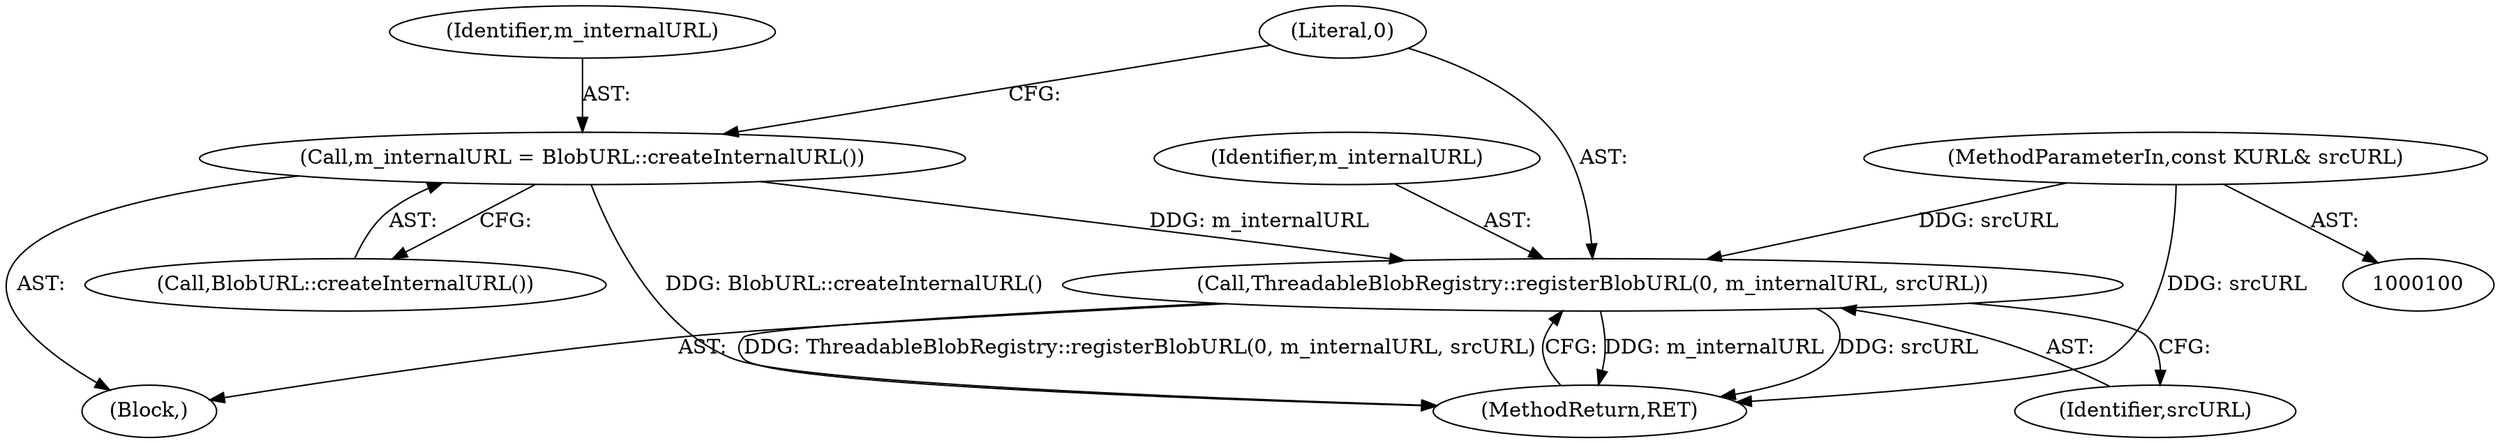 digraph "1_Chrome_d0c31f0342cefc46a3b3d80359a9779d044d4c0d_1@API" {
"1000110" [label="(Call,ThreadableBlobRegistry::registerBlobURL(0, m_internalURL, srcURL))"];
"1000107" [label="(Call,m_internalURL = BlobURL::createInternalURL())"];
"1000101" [label="(MethodParameterIn,const KURL& srcURL)"];
"1000114" [label="(MethodReturn,RET)"];
"1000101" [label="(MethodParameterIn,const KURL& srcURL)"];
"1000113" [label="(Identifier,srcURL)"];
"1000104" [label="(Block,)"];
"1000108" [label="(Identifier,m_internalURL)"];
"1000107" [label="(Call,m_internalURL = BlobURL::createInternalURL())"];
"1000110" [label="(Call,ThreadableBlobRegistry::registerBlobURL(0, m_internalURL, srcURL))"];
"1000112" [label="(Identifier,m_internalURL)"];
"1000111" [label="(Literal,0)"];
"1000109" [label="(Call,BlobURL::createInternalURL())"];
"1000110" -> "1000104"  [label="AST: "];
"1000110" -> "1000113"  [label="CFG: "];
"1000111" -> "1000110"  [label="AST: "];
"1000112" -> "1000110"  [label="AST: "];
"1000113" -> "1000110"  [label="AST: "];
"1000114" -> "1000110"  [label="CFG: "];
"1000110" -> "1000114"  [label="DDG: m_internalURL"];
"1000110" -> "1000114"  [label="DDG: srcURL"];
"1000110" -> "1000114"  [label="DDG: ThreadableBlobRegistry::registerBlobURL(0, m_internalURL, srcURL)"];
"1000107" -> "1000110"  [label="DDG: m_internalURL"];
"1000101" -> "1000110"  [label="DDG: srcURL"];
"1000107" -> "1000104"  [label="AST: "];
"1000107" -> "1000109"  [label="CFG: "];
"1000108" -> "1000107"  [label="AST: "];
"1000109" -> "1000107"  [label="AST: "];
"1000111" -> "1000107"  [label="CFG: "];
"1000107" -> "1000114"  [label="DDG: BlobURL::createInternalURL()"];
"1000101" -> "1000100"  [label="AST: "];
"1000101" -> "1000114"  [label="DDG: srcURL"];
}
